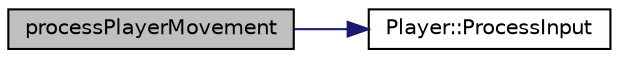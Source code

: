 digraph "processPlayerMovement"
{
 // LATEX_PDF_SIZE
  edge [fontname="Helvetica",fontsize="10",labelfontname="Helvetica",labelfontsize="10"];
  node [fontname="Helvetica",fontsize="10",shape=record];
  rankdir="LR";
  Node1 [label="processPlayerMovement",height=0.2,width=0.4,color="black", fillcolor="grey75", style="filled", fontcolor="black",tooltip=" "];
  Node1 -> Node2 [color="midnightblue",fontsize="10",style="solid",fontname="Helvetica"];
  Node2 [label="Player::ProcessInput",height=0.2,width=0.4,color="black", fillcolor="white", style="filled",URL="$structPlayer.html#a4b275c51f881fb61b52d1ede3d1dcba3",tooltip="Move the player from it's current position to the direction."];
}
